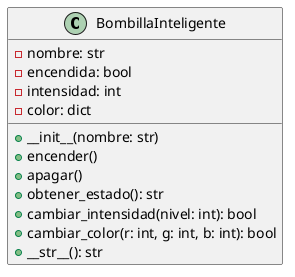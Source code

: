 @startuml
class BombillaInteligente {
  - nombre: str
  - encendida: bool
  - intensidad: int
  - color: dict
  + __init__(nombre: str)
  + encender()
  + apagar()
  + obtener_estado(): str
  + cambiar_intensidad(nivel: int): bool
  + cambiar_color(r: int, g: int, b: int): bool
  + __str__(): str
}
@enduml
